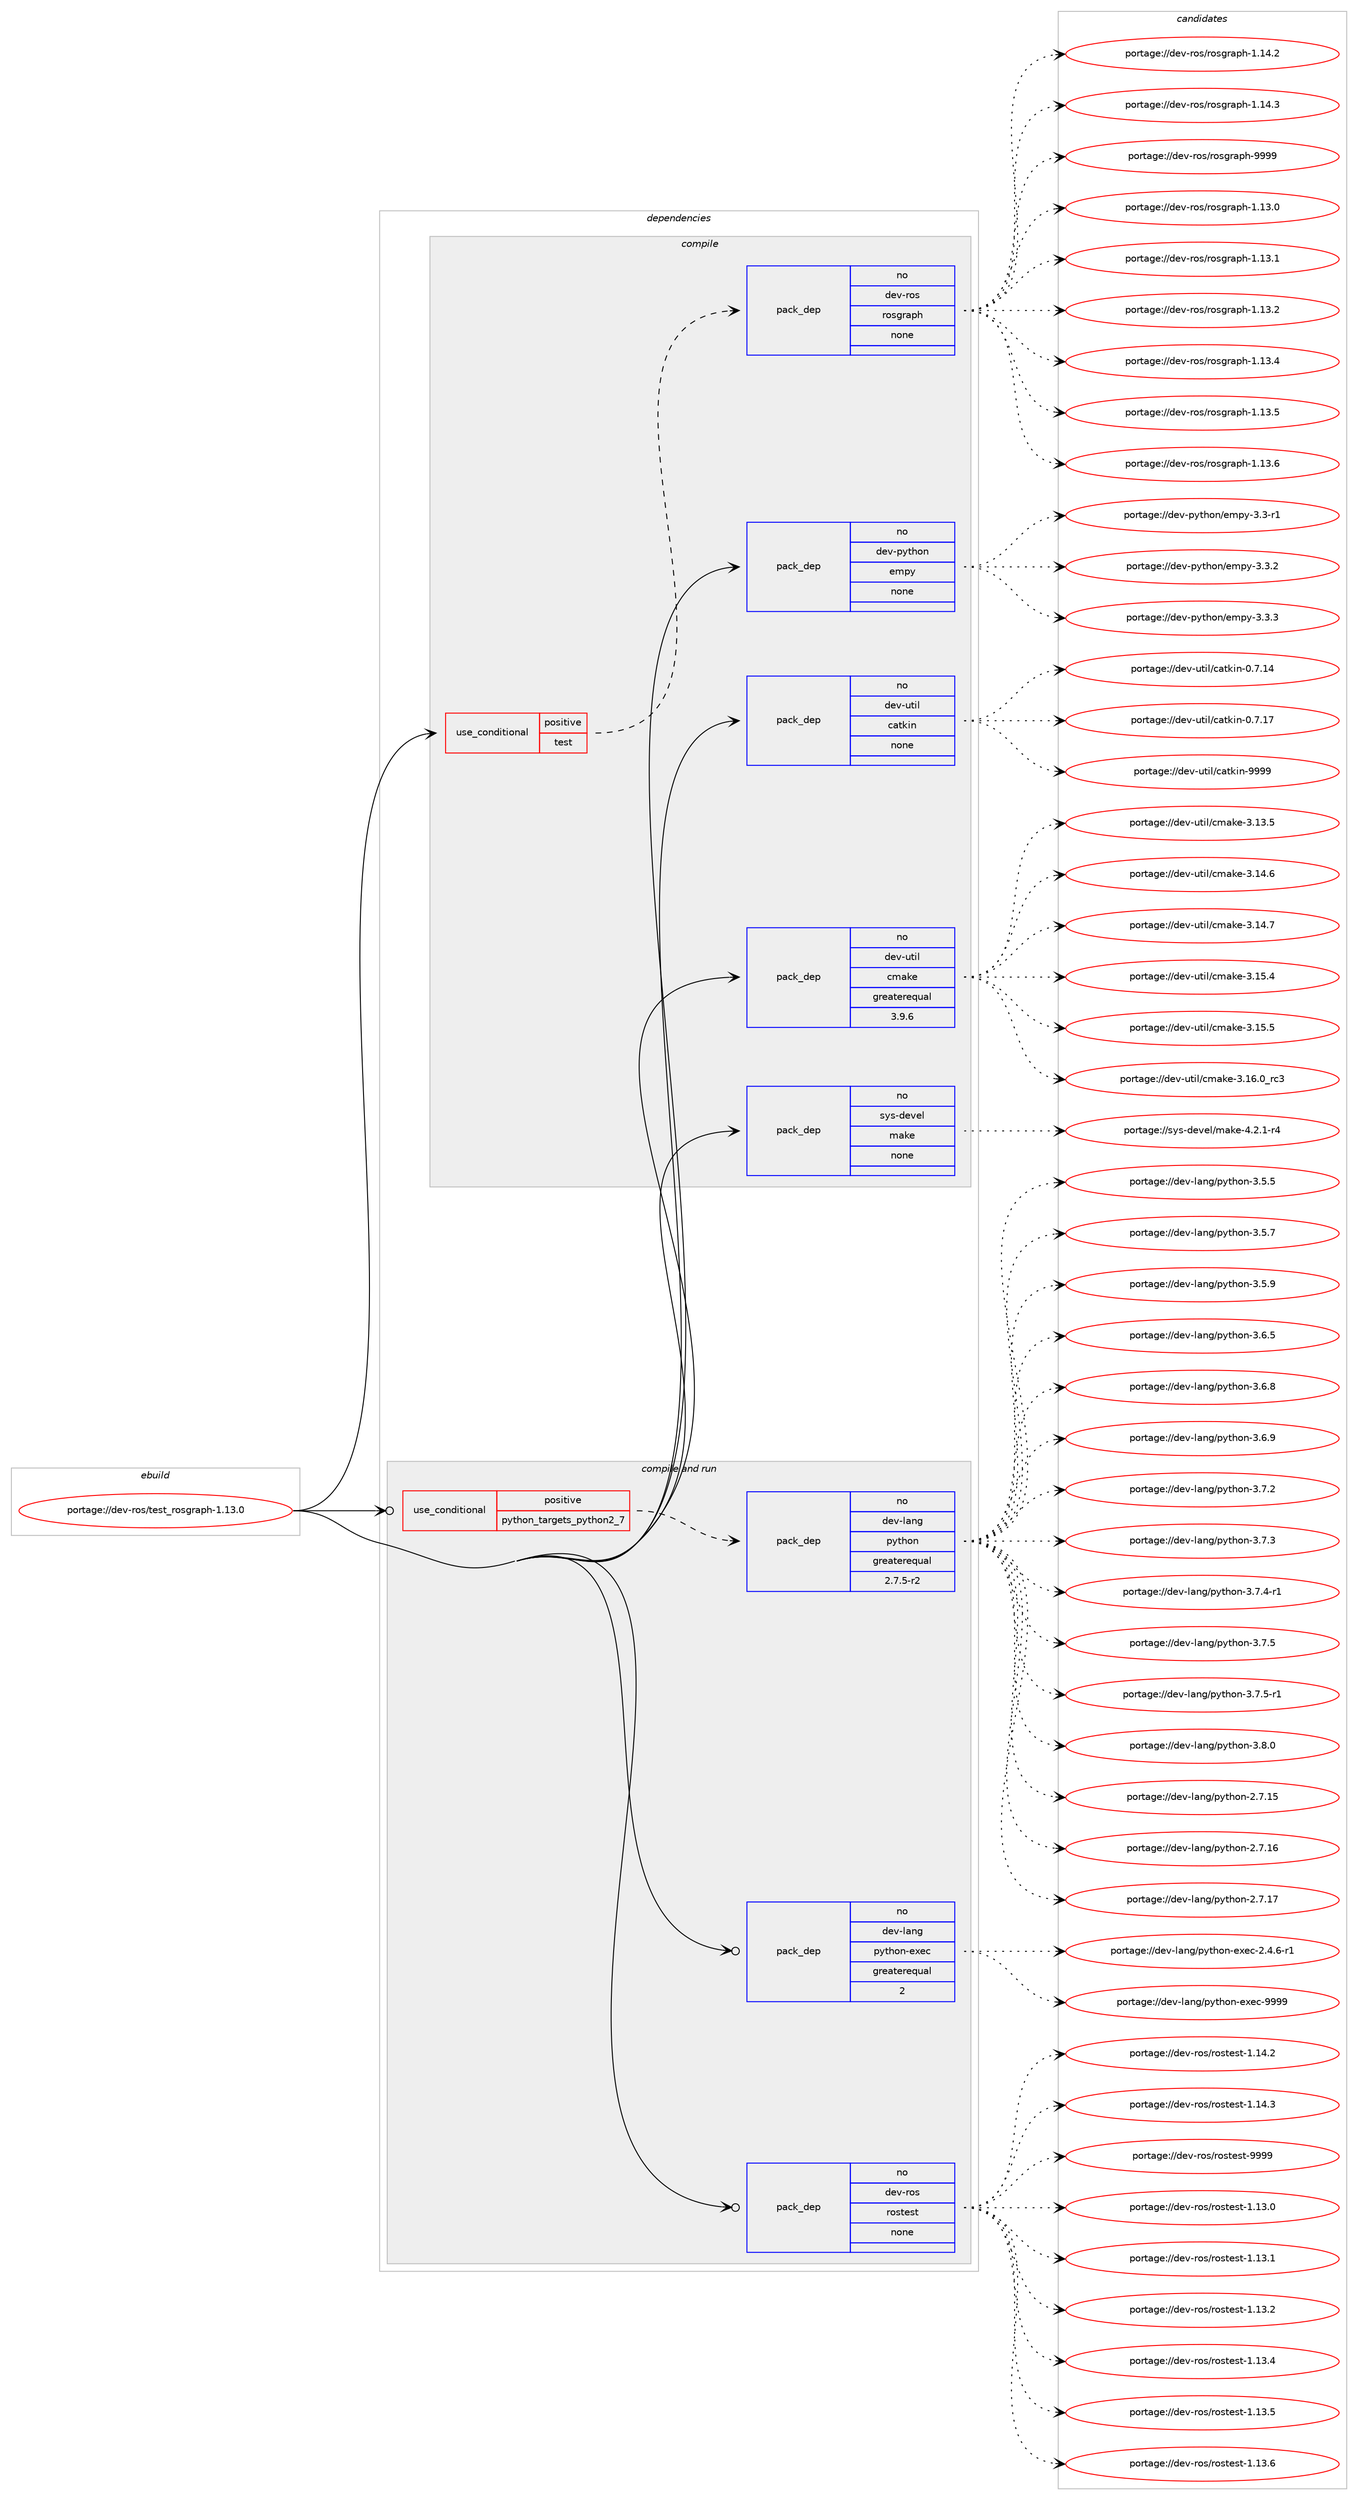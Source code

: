 digraph prolog {

# *************
# Graph options
# *************

newrank=true;
concentrate=true;
compound=true;
graph [rankdir=LR,fontname=Helvetica,fontsize=10,ranksep=1.5];#, ranksep=2.5, nodesep=0.2];
edge  [arrowhead=vee];
node  [fontname=Helvetica,fontsize=10];

# **********
# The ebuild
# **********

subgraph cluster_leftcol {
color=gray;
rank=same;
label=<<i>ebuild</i>>;
id [label="portage://dev-ros/test_rosgraph-1.13.0", color=red, width=4, href="../dev-ros/test_rosgraph-1.13.0.svg"];
}

# ****************
# The dependencies
# ****************

subgraph cluster_midcol {
color=gray;
label=<<i>dependencies</i>>;
subgraph cluster_compile {
fillcolor="#eeeeee";
style=filled;
label=<<i>compile</i>>;
subgraph cond45066 {
dependency203838 [label=<<TABLE BORDER="0" CELLBORDER="1" CELLSPACING="0" CELLPADDING="4"><TR><TD ROWSPAN="3" CELLPADDING="10">use_conditional</TD></TR><TR><TD>positive</TD></TR><TR><TD>test</TD></TR></TABLE>>, shape=none, color=red];
subgraph pack155344 {
dependency203839 [label=<<TABLE BORDER="0" CELLBORDER="1" CELLSPACING="0" CELLPADDING="4" WIDTH="220"><TR><TD ROWSPAN="6" CELLPADDING="30">pack_dep</TD></TR><TR><TD WIDTH="110">no</TD></TR><TR><TD>dev-ros</TD></TR><TR><TD>rosgraph</TD></TR><TR><TD>none</TD></TR><TR><TD></TD></TR></TABLE>>, shape=none, color=blue];
}
dependency203838:e -> dependency203839:w [weight=20,style="dashed",arrowhead="vee"];
}
id:e -> dependency203838:w [weight=20,style="solid",arrowhead="vee"];
subgraph pack155345 {
dependency203840 [label=<<TABLE BORDER="0" CELLBORDER="1" CELLSPACING="0" CELLPADDING="4" WIDTH="220"><TR><TD ROWSPAN="6" CELLPADDING="30">pack_dep</TD></TR><TR><TD WIDTH="110">no</TD></TR><TR><TD>dev-python</TD></TR><TR><TD>empy</TD></TR><TR><TD>none</TD></TR><TR><TD></TD></TR></TABLE>>, shape=none, color=blue];
}
id:e -> dependency203840:w [weight=20,style="solid",arrowhead="vee"];
subgraph pack155346 {
dependency203841 [label=<<TABLE BORDER="0" CELLBORDER="1" CELLSPACING="0" CELLPADDING="4" WIDTH="220"><TR><TD ROWSPAN="6" CELLPADDING="30">pack_dep</TD></TR><TR><TD WIDTH="110">no</TD></TR><TR><TD>dev-util</TD></TR><TR><TD>catkin</TD></TR><TR><TD>none</TD></TR><TR><TD></TD></TR></TABLE>>, shape=none, color=blue];
}
id:e -> dependency203841:w [weight=20,style="solid",arrowhead="vee"];
subgraph pack155347 {
dependency203842 [label=<<TABLE BORDER="0" CELLBORDER="1" CELLSPACING="0" CELLPADDING="4" WIDTH="220"><TR><TD ROWSPAN="6" CELLPADDING="30">pack_dep</TD></TR><TR><TD WIDTH="110">no</TD></TR><TR><TD>dev-util</TD></TR><TR><TD>cmake</TD></TR><TR><TD>greaterequal</TD></TR><TR><TD>3.9.6</TD></TR></TABLE>>, shape=none, color=blue];
}
id:e -> dependency203842:w [weight=20,style="solid",arrowhead="vee"];
subgraph pack155348 {
dependency203843 [label=<<TABLE BORDER="0" CELLBORDER="1" CELLSPACING="0" CELLPADDING="4" WIDTH="220"><TR><TD ROWSPAN="6" CELLPADDING="30">pack_dep</TD></TR><TR><TD WIDTH="110">no</TD></TR><TR><TD>sys-devel</TD></TR><TR><TD>make</TD></TR><TR><TD>none</TD></TR><TR><TD></TD></TR></TABLE>>, shape=none, color=blue];
}
id:e -> dependency203843:w [weight=20,style="solid",arrowhead="vee"];
}
subgraph cluster_compileandrun {
fillcolor="#eeeeee";
style=filled;
label=<<i>compile and run</i>>;
subgraph cond45067 {
dependency203844 [label=<<TABLE BORDER="0" CELLBORDER="1" CELLSPACING="0" CELLPADDING="4"><TR><TD ROWSPAN="3" CELLPADDING="10">use_conditional</TD></TR><TR><TD>positive</TD></TR><TR><TD>python_targets_python2_7</TD></TR></TABLE>>, shape=none, color=red];
subgraph pack155349 {
dependency203845 [label=<<TABLE BORDER="0" CELLBORDER="1" CELLSPACING="0" CELLPADDING="4" WIDTH="220"><TR><TD ROWSPAN="6" CELLPADDING="30">pack_dep</TD></TR><TR><TD WIDTH="110">no</TD></TR><TR><TD>dev-lang</TD></TR><TR><TD>python</TD></TR><TR><TD>greaterequal</TD></TR><TR><TD>2.7.5-r2</TD></TR></TABLE>>, shape=none, color=blue];
}
dependency203844:e -> dependency203845:w [weight=20,style="dashed",arrowhead="vee"];
}
id:e -> dependency203844:w [weight=20,style="solid",arrowhead="odotvee"];
subgraph pack155350 {
dependency203846 [label=<<TABLE BORDER="0" CELLBORDER="1" CELLSPACING="0" CELLPADDING="4" WIDTH="220"><TR><TD ROWSPAN="6" CELLPADDING="30">pack_dep</TD></TR><TR><TD WIDTH="110">no</TD></TR><TR><TD>dev-lang</TD></TR><TR><TD>python-exec</TD></TR><TR><TD>greaterequal</TD></TR><TR><TD>2</TD></TR></TABLE>>, shape=none, color=blue];
}
id:e -> dependency203846:w [weight=20,style="solid",arrowhead="odotvee"];
subgraph pack155351 {
dependency203847 [label=<<TABLE BORDER="0" CELLBORDER="1" CELLSPACING="0" CELLPADDING="4" WIDTH="220"><TR><TD ROWSPAN="6" CELLPADDING="30">pack_dep</TD></TR><TR><TD WIDTH="110">no</TD></TR><TR><TD>dev-ros</TD></TR><TR><TD>rostest</TD></TR><TR><TD>none</TD></TR><TR><TD></TD></TR></TABLE>>, shape=none, color=blue];
}
id:e -> dependency203847:w [weight=20,style="solid",arrowhead="odotvee"];
}
subgraph cluster_run {
fillcolor="#eeeeee";
style=filled;
label=<<i>run</i>>;
}
}

# **************
# The candidates
# **************

subgraph cluster_choices {
rank=same;
color=gray;
label=<<i>candidates</i>>;

subgraph choice155344 {
color=black;
nodesep=1;
choiceportage10010111845114111115471141111151031149711210445494649514648 [label="portage://dev-ros/rosgraph-1.13.0", color=red, width=4,href="../dev-ros/rosgraph-1.13.0.svg"];
choiceportage10010111845114111115471141111151031149711210445494649514649 [label="portage://dev-ros/rosgraph-1.13.1", color=red, width=4,href="../dev-ros/rosgraph-1.13.1.svg"];
choiceportage10010111845114111115471141111151031149711210445494649514650 [label="portage://dev-ros/rosgraph-1.13.2", color=red, width=4,href="../dev-ros/rosgraph-1.13.2.svg"];
choiceportage10010111845114111115471141111151031149711210445494649514652 [label="portage://dev-ros/rosgraph-1.13.4", color=red, width=4,href="../dev-ros/rosgraph-1.13.4.svg"];
choiceportage10010111845114111115471141111151031149711210445494649514653 [label="portage://dev-ros/rosgraph-1.13.5", color=red, width=4,href="../dev-ros/rosgraph-1.13.5.svg"];
choiceportage10010111845114111115471141111151031149711210445494649514654 [label="portage://dev-ros/rosgraph-1.13.6", color=red, width=4,href="../dev-ros/rosgraph-1.13.6.svg"];
choiceportage10010111845114111115471141111151031149711210445494649524650 [label="portage://dev-ros/rosgraph-1.14.2", color=red, width=4,href="../dev-ros/rosgraph-1.14.2.svg"];
choiceportage10010111845114111115471141111151031149711210445494649524651 [label="portage://dev-ros/rosgraph-1.14.3", color=red, width=4,href="../dev-ros/rosgraph-1.14.3.svg"];
choiceportage1001011184511411111547114111115103114971121044557575757 [label="portage://dev-ros/rosgraph-9999", color=red, width=4,href="../dev-ros/rosgraph-9999.svg"];
dependency203839:e -> choiceportage10010111845114111115471141111151031149711210445494649514648:w [style=dotted,weight="100"];
dependency203839:e -> choiceportage10010111845114111115471141111151031149711210445494649514649:w [style=dotted,weight="100"];
dependency203839:e -> choiceportage10010111845114111115471141111151031149711210445494649514650:w [style=dotted,weight="100"];
dependency203839:e -> choiceportage10010111845114111115471141111151031149711210445494649514652:w [style=dotted,weight="100"];
dependency203839:e -> choiceportage10010111845114111115471141111151031149711210445494649514653:w [style=dotted,weight="100"];
dependency203839:e -> choiceportage10010111845114111115471141111151031149711210445494649514654:w [style=dotted,weight="100"];
dependency203839:e -> choiceportage10010111845114111115471141111151031149711210445494649524650:w [style=dotted,weight="100"];
dependency203839:e -> choiceportage10010111845114111115471141111151031149711210445494649524651:w [style=dotted,weight="100"];
dependency203839:e -> choiceportage1001011184511411111547114111115103114971121044557575757:w [style=dotted,weight="100"];
}
subgraph choice155345 {
color=black;
nodesep=1;
choiceportage1001011184511212111610411111047101109112121455146514511449 [label="portage://dev-python/empy-3.3-r1", color=red, width=4,href="../dev-python/empy-3.3-r1.svg"];
choiceportage1001011184511212111610411111047101109112121455146514650 [label="portage://dev-python/empy-3.3.2", color=red, width=4,href="../dev-python/empy-3.3.2.svg"];
choiceportage1001011184511212111610411111047101109112121455146514651 [label="portage://dev-python/empy-3.3.3", color=red, width=4,href="../dev-python/empy-3.3.3.svg"];
dependency203840:e -> choiceportage1001011184511212111610411111047101109112121455146514511449:w [style=dotted,weight="100"];
dependency203840:e -> choiceportage1001011184511212111610411111047101109112121455146514650:w [style=dotted,weight="100"];
dependency203840:e -> choiceportage1001011184511212111610411111047101109112121455146514651:w [style=dotted,weight="100"];
}
subgraph choice155346 {
color=black;
nodesep=1;
choiceportage1001011184511711610510847999711610710511045484655464952 [label="portage://dev-util/catkin-0.7.14", color=red, width=4,href="../dev-util/catkin-0.7.14.svg"];
choiceportage1001011184511711610510847999711610710511045484655464955 [label="portage://dev-util/catkin-0.7.17", color=red, width=4,href="../dev-util/catkin-0.7.17.svg"];
choiceportage100101118451171161051084799971161071051104557575757 [label="portage://dev-util/catkin-9999", color=red, width=4,href="../dev-util/catkin-9999.svg"];
dependency203841:e -> choiceportage1001011184511711610510847999711610710511045484655464952:w [style=dotted,weight="100"];
dependency203841:e -> choiceportage1001011184511711610510847999711610710511045484655464955:w [style=dotted,weight="100"];
dependency203841:e -> choiceportage100101118451171161051084799971161071051104557575757:w [style=dotted,weight="100"];
}
subgraph choice155347 {
color=black;
nodesep=1;
choiceportage1001011184511711610510847991099710710145514649514653 [label="portage://dev-util/cmake-3.13.5", color=red, width=4,href="../dev-util/cmake-3.13.5.svg"];
choiceportage1001011184511711610510847991099710710145514649524654 [label="portage://dev-util/cmake-3.14.6", color=red, width=4,href="../dev-util/cmake-3.14.6.svg"];
choiceportage1001011184511711610510847991099710710145514649524655 [label="portage://dev-util/cmake-3.14.7", color=red, width=4,href="../dev-util/cmake-3.14.7.svg"];
choiceportage1001011184511711610510847991099710710145514649534652 [label="portage://dev-util/cmake-3.15.4", color=red, width=4,href="../dev-util/cmake-3.15.4.svg"];
choiceportage1001011184511711610510847991099710710145514649534653 [label="portage://dev-util/cmake-3.15.5", color=red, width=4,href="../dev-util/cmake-3.15.5.svg"];
choiceportage1001011184511711610510847991099710710145514649544648951149951 [label="portage://dev-util/cmake-3.16.0_rc3", color=red, width=4,href="../dev-util/cmake-3.16.0_rc3.svg"];
dependency203842:e -> choiceportage1001011184511711610510847991099710710145514649514653:w [style=dotted,weight="100"];
dependency203842:e -> choiceportage1001011184511711610510847991099710710145514649524654:w [style=dotted,weight="100"];
dependency203842:e -> choiceportage1001011184511711610510847991099710710145514649524655:w [style=dotted,weight="100"];
dependency203842:e -> choiceportage1001011184511711610510847991099710710145514649534652:w [style=dotted,weight="100"];
dependency203842:e -> choiceportage1001011184511711610510847991099710710145514649534653:w [style=dotted,weight="100"];
dependency203842:e -> choiceportage1001011184511711610510847991099710710145514649544648951149951:w [style=dotted,weight="100"];
}
subgraph choice155348 {
color=black;
nodesep=1;
choiceportage1151211154510010111810110847109971071014552465046494511452 [label="portage://sys-devel/make-4.2.1-r4", color=red, width=4,href="../sys-devel/make-4.2.1-r4.svg"];
dependency203843:e -> choiceportage1151211154510010111810110847109971071014552465046494511452:w [style=dotted,weight="100"];
}
subgraph choice155349 {
color=black;
nodesep=1;
choiceportage10010111845108971101034711212111610411111045504655464953 [label="portage://dev-lang/python-2.7.15", color=red, width=4,href="../dev-lang/python-2.7.15.svg"];
choiceportage10010111845108971101034711212111610411111045504655464954 [label="portage://dev-lang/python-2.7.16", color=red, width=4,href="../dev-lang/python-2.7.16.svg"];
choiceportage10010111845108971101034711212111610411111045504655464955 [label="portage://dev-lang/python-2.7.17", color=red, width=4,href="../dev-lang/python-2.7.17.svg"];
choiceportage100101118451089711010347112121116104111110455146534653 [label="portage://dev-lang/python-3.5.5", color=red, width=4,href="../dev-lang/python-3.5.5.svg"];
choiceportage100101118451089711010347112121116104111110455146534655 [label="portage://dev-lang/python-3.5.7", color=red, width=4,href="../dev-lang/python-3.5.7.svg"];
choiceportage100101118451089711010347112121116104111110455146534657 [label="portage://dev-lang/python-3.5.9", color=red, width=4,href="../dev-lang/python-3.5.9.svg"];
choiceportage100101118451089711010347112121116104111110455146544653 [label="portage://dev-lang/python-3.6.5", color=red, width=4,href="../dev-lang/python-3.6.5.svg"];
choiceportage100101118451089711010347112121116104111110455146544656 [label="portage://dev-lang/python-3.6.8", color=red, width=4,href="../dev-lang/python-3.6.8.svg"];
choiceportage100101118451089711010347112121116104111110455146544657 [label="portage://dev-lang/python-3.6.9", color=red, width=4,href="../dev-lang/python-3.6.9.svg"];
choiceportage100101118451089711010347112121116104111110455146554650 [label="portage://dev-lang/python-3.7.2", color=red, width=4,href="../dev-lang/python-3.7.2.svg"];
choiceportage100101118451089711010347112121116104111110455146554651 [label="portage://dev-lang/python-3.7.3", color=red, width=4,href="../dev-lang/python-3.7.3.svg"];
choiceportage1001011184510897110103471121211161041111104551465546524511449 [label="portage://dev-lang/python-3.7.4-r1", color=red, width=4,href="../dev-lang/python-3.7.4-r1.svg"];
choiceportage100101118451089711010347112121116104111110455146554653 [label="portage://dev-lang/python-3.7.5", color=red, width=4,href="../dev-lang/python-3.7.5.svg"];
choiceportage1001011184510897110103471121211161041111104551465546534511449 [label="portage://dev-lang/python-3.7.5-r1", color=red, width=4,href="../dev-lang/python-3.7.5-r1.svg"];
choiceportage100101118451089711010347112121116104111110455146564648 [label="portage://dev-lang/python-3.8.0", color=red, width=4,href="../dev-lang/python-3.8.0.svg"];
dependency203845:e -> choiceportage10010111845108971101034711212111610411111045504655464953:w [style=dotted,weight="100"];
dependency203845:e -> choiceportage10010111845108971101034711212111610411111045504655464954:w [style=dotted,weight="100"];
dependency203845:e -> choiceportage10010111845108971101034711212111610411111045504655464955:w [style=dotted,weight="100"];
dependency203845:e -> choiceportage100101118451089711010347112121116104111110455146534653:w [style=dotted,weight="100"];
dependency203845:e -> choiceportage100101118451089711010347112121116104111110455146534655:w [style=dotted,weight="100"];
dependency203845:e -> choiceportage100101118451089711010347112121116104111110455146534657:w [style=dotted,weight="100"];
dependency203845:e -> choiceportage100101118451089711010347112121116104111110455146544653:w [style=dotted,weight="100"];
dependency203845:e -> choiceportage100101118451089711010347112121116104111110455146544656:w [style=dotted,weight="100"];
dependency203845:e -> choiceportage100101118451089711010347112121116104111110455146544657:w [style=dotted,weight="100"];
dependency203845:e -> choiceportage100101118451089711010347112121116104111110455146554650:w [style=dotted,weight="100"];
dependency203845:e -> choiceportage100101118451089711010347112121116104111110455146554651:w [style=dotted,weight="100"];
dependency203845:e -> choiceportage1001011184510897110103471121211161041111104551465546524511449:w [style=dotted,weight="100"];
dependency203845:e -> choiceportage100101118451089711010347112121116104111110455146554653:w [style=dotted,weight="100"];
dependency203845:e -> choiceportage1001011184510897110103471121211161041111104551465546534511449:w [style=dotted,weight="100"];
dependency203845:e -> choiceportage100101118451089711010347112121116104111110455146564648:w [style=dotted,weight="100"];
}
subgraph choice155350 {
color=black;
nodesep=1;
choiceportage10010111845108971101034711212111610411111045101120101994550465246544511449 [label="portage://dev-lang/python-exec-2.4.6-r1", color=red, width=4,href="../dev-lang/python-exec-2.4.6-r1.svg"];
choiceportage10010111845108971101034711212111610411111045101120101994557575757 [label="portage://dev-lang/python-exec-9999", color=red, width=4,href="../dev-lang/python-exec-9999.svg"];
dependency203846:e -> choiceportage10010111845108971101034711212111610411111045101120101994550465246544511449:w [style=dotted,weight="100"];
dependency203846:e -> choiceportage10010111845108971101034711212111610411111045101120101994557575757:w [style=dotted,weight="100"];
}
subgraph choice155351 {
color=black;
nodesep=1;
choiceportage100101118451141111154711411111511610111511645494649514648 [label="portage://dev-ros/rostest-1.13.0", color=red, width=4,href="../dev-ros/rostest-1.13.0.svg"];
choiceportage100101118451141111154711411111511610111511645494649514649 [label="portage://dev-ros/rostest-1.13.1", color=red, width=4,href="../dev-ros/rostest-1.13.1.svg"];
choiceportage100101118451141111154711411111511610111511645494649514650 [label="portage://dev-ros/rostest-1.13.2", color=red, width=4,href="../dev-ros/rostest-1.13.2.svg"];
choiceportage100101118451141111154711411111511610111511645494649514652 [label="portage://dev-ros/rostest-1.13.4", color=red, width=4,href="../dev-ros/rostest-1.13.4.svg"];
choiceportage100101118451141111154711411111511610111511645494649514653 [label="portage://dev-ros/rostest-1.13.5", color=red, width=4,href="../dev-ros/rostest-1.13.5.svg"];
choiceportage100101118451141111154711411111511610111511645494649514654 [label="portage://dev-ros/rostest-1.13.6", color=red, width=4,href="../dev-ros/rostest-1.13.6.svg"];
choiceportage100101118451141111154711411111511610111511645494649524650 [label="portage://dev-ros/rostest-1.14.2", color=red, width=4,href="../dev-ros/rostest-1.14.2.svg"];
choiceportage100101118451141111154711411111511610111511645494649524651 [label="portage://dev-ros/rostest-1.14.3", color=red, width=4,href="../dev-ros/rostest-1.14.3.svg"];
choiceportage10010111845114111115471141111151161011151164557575757 [label="portage://dev-ros/rostest-9999", color=red, width=4,href="../dev-ros/rostest-9999.svg"];
dependency203847:e -> choiceportage100101118451141111154711411111511610111511645494649514648:w [style=dotted,weight="100"];
dependency203847:e -> choiceportage100101118451141111154711411111511610111511645494649514649:w [style=dotted,weight="100"];
dependency203847:e -> choiceportage100101118451141111154711411111511610111511645494649514650:w [style=dotted,weight="100"];
dependency203847:e -> choiceportage100101118451141111154711411111511610111511645494649514652:w [style=dotted,weight="100"];
dependency203847:e -> choiceportage100101118451141111154711411111511610111511645494649514653:w [style=dotted,weight="100"];
dependency203847:e -> choiceportage100101118451141111154711411111511610111511645494649514654:w [style=dotted,weight="100"];
dependency203847:e -> choiceportage100101118451141111154711411111511610111511645494649524650:w [style=dotted,weight="100"];
dependency203847:e -> choiceportage100101118451141111154711411111511610111511645494649524651:w [style=dotted,weight="100"];
dependency203847:e -> choiceportage10010111845114111115471141111151161011151164557575757:w [style=dotted,weight="100"];
}
}

}
